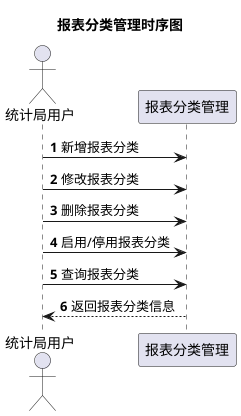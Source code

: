 @startuml
title 报表分类管理时序图

actor 统计局用户 as user
participant "报表分类管理" as dataReport

autonumber
user->dataReport:新增报表分类
user->dataReport:修改报表分类
user->dataReport:删除报表分类
user->dataReport:启用/停用报表分类
user->dataReport:查询报表分类
dataReport-->user:返回报表分类信息
@enduml